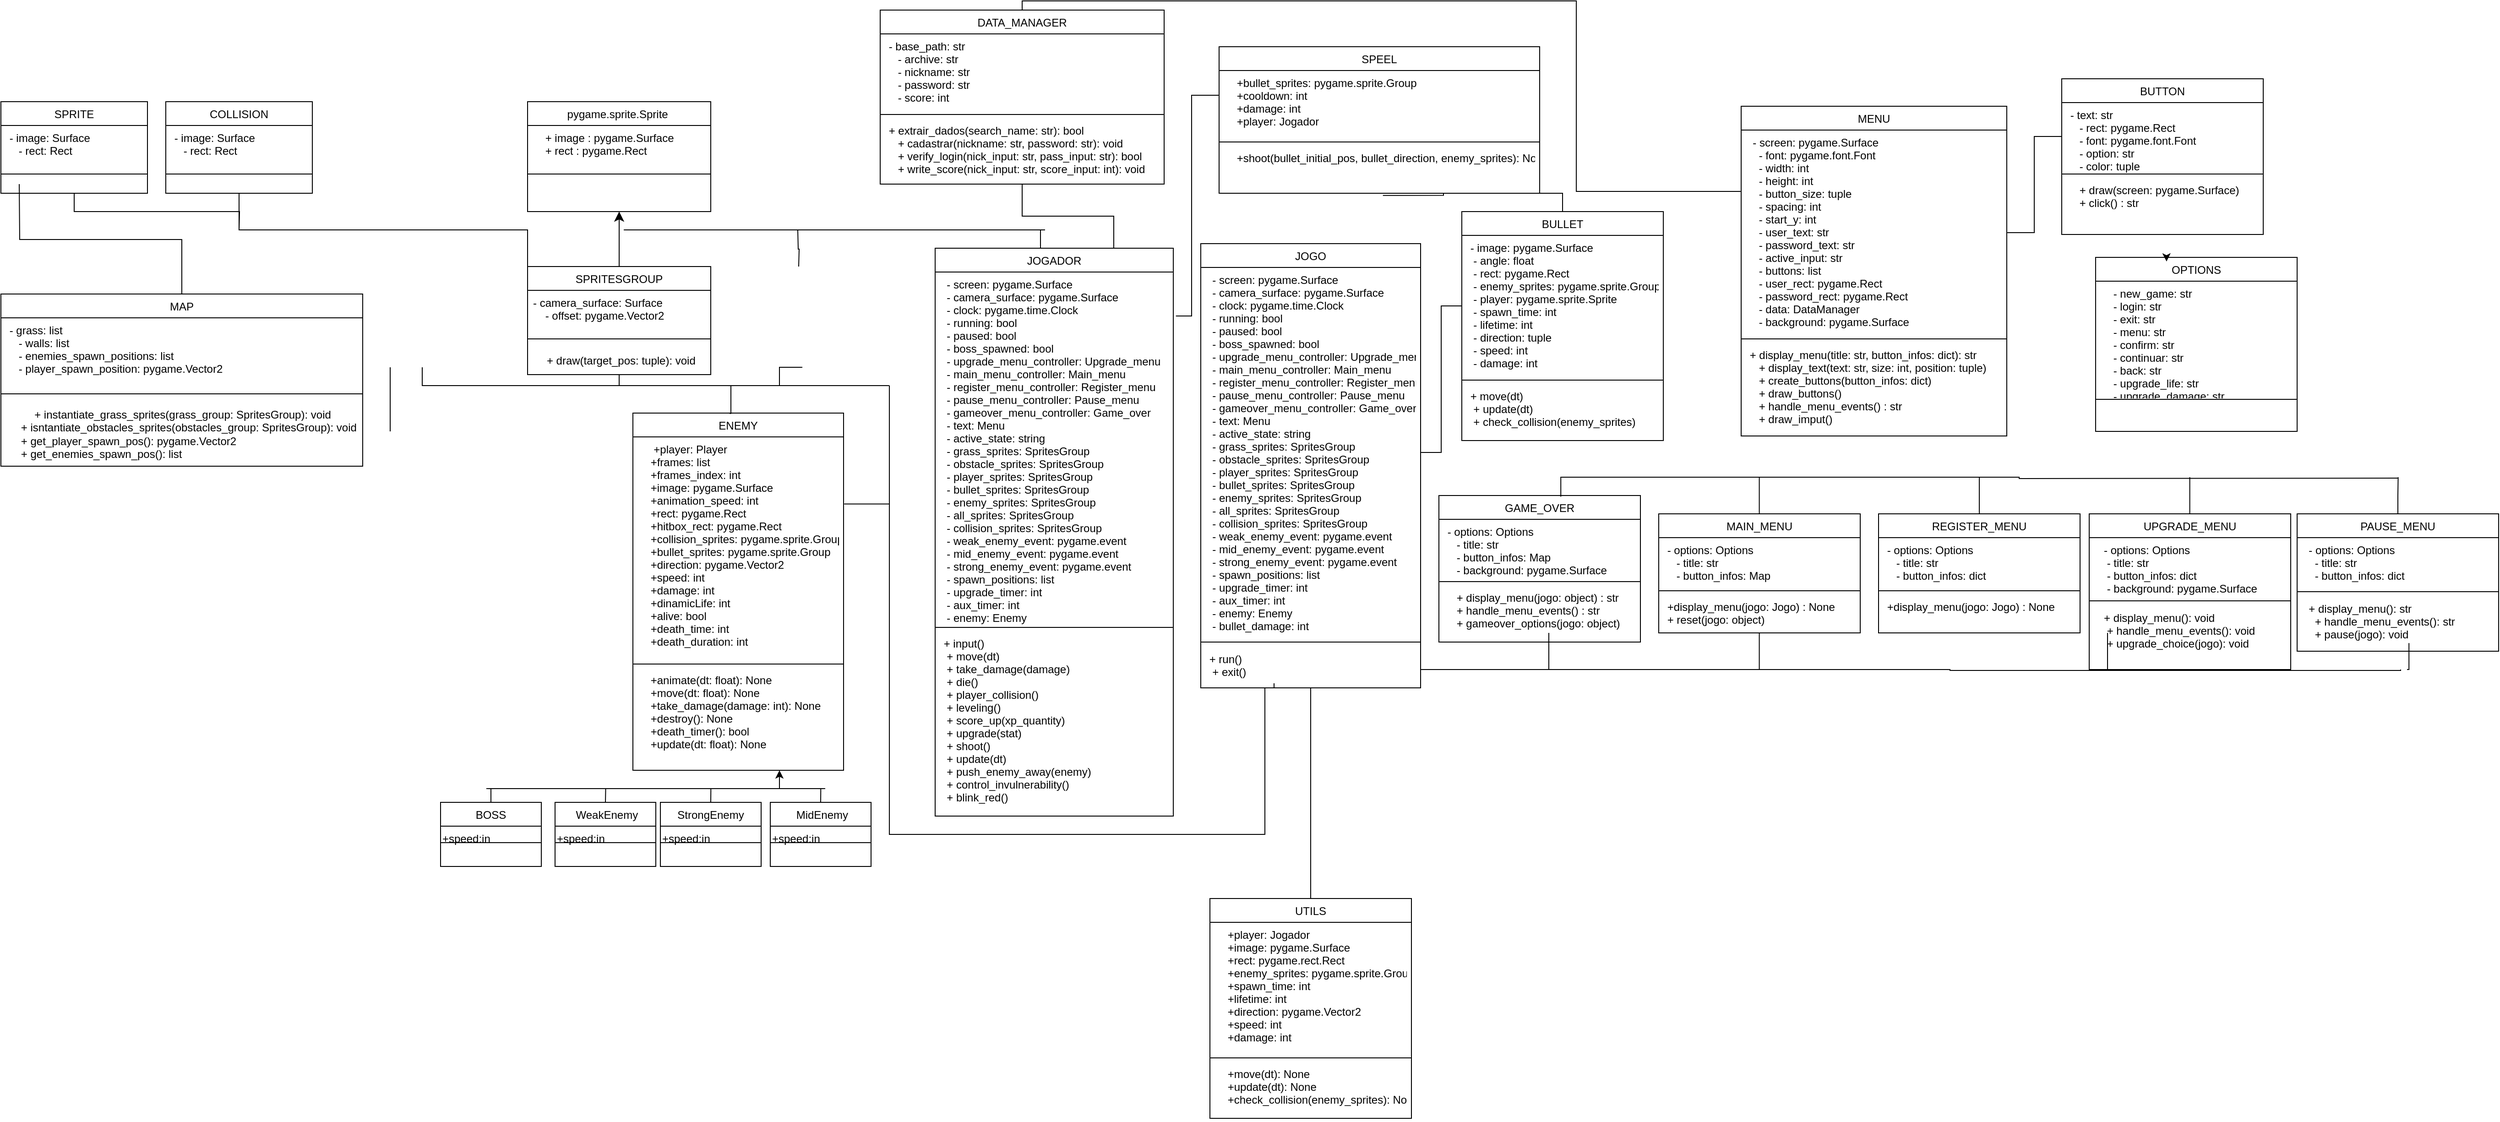 <mxfile version="24.8.8">
  <diagram id="C5RBs43oDa-KdzZeNtuy" name="Page-1">
    <mxGraphModel dx="2737" dy="2791" grid="1" gridSize="10" guides="1" tooltips="1" connect="1" arrows="1" fold="1" page="1" pageScale="1" pageWidth="827" pageHeight="1169" math="0" shadow="0">
      <root>
        <mxCell id="WIyWlLk6GJQsqaUBKTNV-0" />
        <mxCell id="WIyWlLk6GJQsqaUBKTNV-1" parent="WIyWlLk6GJQsqaUBKTNV-0" />
        <mxCell id="2EsYWq2DzqXfXQ-LN_QN-30" style="edgeStyle=orthogonalEdgeStyle;rounded=0;orthogonalLoop=1;jettySize=auto;html=1;exitX=0.5;exitY=0;exitDx=0;exitDy=0;endArrow=none;endFill=0;" edge="1" parent="WIyWlLk6GJQsqaUBKTNV-1" source="zkfFHV4jXpPFQw0GAbJ--17">
          <mxGeometry relative="1" as="geometry">
            <mxPoint x="-15" y="-990.0" as="targetPoint" />
          </mxGeometry>
        </mxCell>
        <mxCell id="zkfFHV4jXpPFQw0GAbJ--17" value="JOGADOR" style="swimlane;fontStyle=0;align=center;verticalAlign=top;childLayout=stackLayout;horizontal=1;startSize=26;horizontalStack=0;resizeParent=1;resizeLast=0;collapsible=1;marginBottom=0;rounded=0;shadow=0;strokeWidth=1;" parent="WIyWlLk6GJQsqaUBKTNV-1" vertex="1">
          <mxGeometry x="-130" y="-970" width="260" height="620" as="geometry">
            <mxRectangle x="550" y="140" width="160" height="26" as="alternateBounds" />
          </mxGeometry>
        </mxCell>
        <mxCell id="zkfFHV4jXpPFQw0GAbJ--18" value="  - screen: pygame.Surface&#xa;  - camera_surface: pygame.Surface&#xa;  - clock: pygame.time.Clock&#xa;  - running: bool&#xa;  - paused: bool&#xa;  - boss_spawned: bool&#xa;  - upgrade_menu_controller: Upgrade_menu&#xa;  - main_menu_controller: Main_menu&#xa;  - register_menu_controller: Register_menu&#xa;  - pause_menu_controller: Pause_menu&#xa;  - gameover_menu_controller: Game_over&#xa;  - text: Menu&#xa;  - active_state: string&#xa;  - grass_sprites: SpritesGroup&#xa;  - obstacle_sprites: SpritesGroup&#xa;  - player_sprites: SpritesGroup&#xa;  - bullet_sprites: SpritesGroup&#xa;  - enemy_sprites: SpritesGroup&#xa;  - all_sprites: SpritesGroup&#xa;  - collision_sprites: SpritesGroup&#xa;  - weak_enemy_event: pygame.event&#xa;  - mid_enemy_event: pygame.event&#xa;  - strong_enemy_event: pygame.event&#xa;  - spawn_positions: list&#xa;  - upgrade_timer: int&#xa;  - aux_timer: int&#xa;  - enemy: Enemy&#xa;  - bullet_damage: int" style="text;align=left;verticalAlign=top;spacingLeft=4;spacingRight=4;overflow=hidden;rotatable=0;points=[[0,0.5],[1,0.5]];portConstraint=eastwest;" parent="zkfFHV4jXpPFQw0GAbJ--17" vertex="1">
          <mxGeometry y="26" width="260" height="384" as="geometry" />
        </mxCell>
        <mxCell id="zkfFHV4jXpPFQw0GAbJ--23" value="" style="line;html=1;strokeWidth=1;align=left;verticalAlign=middle;spacingTop=-1;spacingLeft=3;spacingRight=3;rotatable=0;labelPosition=right;points=[];portConstraint=eastwest;" parent="zkfFHV4jXpPFQw0GAbJ--17" vertex="1">
          <mxGeometry y="410" width="260" height="8" as="geometry" />
        </mxCell>
        <mxCell id="zkfFHV4jXpPFQw0GAbJ--25" value=" + input()&#xa;  + move(dt)&#xa;  + take_damage(damage)&#xa;  + die()&#xa;  + player_collision()&#xa;  + leveling()&#xa;  + score_up(xp_quantity)&#xa;  + upgrade(stat)&#xa;  + shoot()&#xa;  + update(dt)&#xa;  + push_enemy_away(enemy)&#xa;  + control_invulnerability()&#xa;  + blink_red()" style="text;align=left;verticalAlign=top;spacingLeft=4;spacingRight=4;overflow=hidden;rotatable=0;points=[[0,0.5],[1,0.5]];portConstraint=eastwest;" parent="zkfFHV4jXpPFQw0GAbJ--17" vertex="1">
          <mxGeometry y="418" width="260" height="202" as="geometry" />
        </mxCell>
        <mxCell id="yxBQXZHaBap9HhFSkt2I-0" value="SPEEL" style="swimlane;fontStyle=0;align=center;verticalAlign=top;childLayout=stackLayout;horizontal=1;startSize=26;horizontalStack=0;resizeParent=1;resizeLast=0;collapsible=1;marginBottom=0;rounded=0;shadow=0;strokeWidth=1;" parent="WIyWlLk6GJQsqaUBKTNV-1" vertex="1">
          <mxGeometry x="180" y="-1190" width="350" height="160" as="geometry">
            <mxRectangle x="550" y="140" width="160" height="26" as="alternateBounds" />
          </mxGeometry>
        </mxCell>
        <mxCell id="yxBQXZHaBap9HhFSkt2I-1" value="    +bullet_sprites: pygame.sprite.Group&#xa;    +cooldown: int&#xa;    +damage: int&#xa;    +player: Jogador" style="text;align=left;verticalAlign=top;spacingLeft=4;spacingRight=4;overflow=hidden;rotatable=0;points=[[0,0.5],[1,0.5]];portConstraint=eastwest;" parent="yxBQXZHaBap9HhFSkt2I-0" vertex="1">
          <mxGeometry y="26" width="350" height="74" as="geometry" />
        </mxCell>
        <mxCell id="yxBQXZHaBap9HhFSkt2I-2" value="" style="line;html=1;strokeWidth=1;align=left;verticalAlign=middle;spacingTop=-1;spacingLeft=3;spacingRight=3;rotatable=0;labelPosition=right;points=[];portConstraint=eastwest;" parent="yxBQXZHaBap9HhFSkt2I-0" vertex="1">
          <mxGeometry y="100" width="350" height="8" as="geometry" />
        </mxCell>
        <mxCell id="yxBQXZHaBap9HhFSkt2I-3" value="    +shoot(bullet_initial_pos, bullet_direction, enemy_sprites): None" style="text;align=left;verticalAlign=top;spacingLeft=4;spacingRight=4;overflow=hidden;rotatable=0;points=[[0,0.5],[1,0.5]];portConstraint=eastwest;" parent="yxBQXZHaBap9HhFSkt2I-0" vertex="1">
          <mxGeometry y="108" width="350" height="52" as="geometry" />
        </mxCell>
        <mxCell id="yxBQXZHaBap9HhFSkt2I-11" value="BULLET" style="swimlane;fontStyle=0;align=center;verticalAlign=top;childLayout=stackLayout;horizontal=1;startSize=26;horizontalStack=0;resizeParent=1;resizeLast=0;collapsible=1;marginBottom=0;rounded=0;shadow=0;strokeWidth=1;" parent="WIyWlLk6GJQsqaUBKTNV-1" vertex="1">
          <mxGeometry x="445" y="-1010" width="220" height="250" as="geometry">
            <mxRectangle x="550" y="140" width="160" height="26" as="alternateBounds" />
          </mxGeometry>
        </mxCell>
        <mxCell id="yxBQXZHaBap9HhFSkt2I-12" value=" - image: pygame.Surface&#xa;  - angle: float&#xa;  - rect: pygame.Rect&#xa;  - enemy_sprites: pygame.sprite.Group&#xa;  - player: pygame.sprite.Sprite&#xa;  - spawn_time: int&#xa;  - lifetime: int&#xa;  - direction: tuple&#xa;  - speed: int&#xa;  - damage: int" style="text;align=left;verticalAlign=top;spacingLeft=4;spacingRight=4;overflow=hidden;rotatable=0;points=[[0,0.5],[1,0.5]];portConstraint=eastwest;" parent="yxBQXZHaBap9HhFSkt2I-11" vertex="1">
          <mxGeometry y="26" width="220" height="154" as="geometry" />
        </mxCell>
        <mxCell id="yxBQXZHaBap9HhFSkt2I-13" value="" style="line;html=1;strokeWidth=1;align=left;verticalAlign=middle;spacingTop=-1;spacingLeft=3;spacingRight=3;rotatable=0;labelPosition=right;points=[];portConstraint=eastwest;" parent="yxBQXZHaBap9HhFSkt2I-11" vertex="1">
          <mxGeometry y="180" width="220" height="8" as="geometry" />
        </mxCell>
        <mxCell id="yxBQXZHaBap9HhFSkt2I-14" value=" + move(dt)&#xa;  + update(dt)&#xa;  + check_collision(enemy_sprites)" style="text;align=left;verticalAlign=top;spacingLeft=4;spacingRight=4;overflow=hidden;rotatable=0;points=[[0,0.5],[1,0.5]];portConstraint=eastwest;" parent="yxBQXZHaBap9HhFSkt2I-11" vertex="1">
          <mxGeometry y="188" width="220" height="62" as="geometry" />
        </mxCell>
        <mxCell id="2EsYWq2DzqXfXQ-LN_QN-55" style="edgeStyle=orthogonalEdgeStyle;rounded=0;orthogonalLoop=1;jettySize=auto;html=1;exitX=0.5;exitY=1;exitDx=0;exitDy=0;entryX=0.75;entryY=0;entryDx=0;entryDy=0;endArrow=none;endFill=0;" edge="1" parent="WIyWlLk6GJQsqaUBKTNV-1" source="yxBQXZHaBap9HhFSkt2I-17" target="zkfFHV4jXpPFQw0GAbJ--17">
          <mxGeometry relative="1" as="geometry" />
        </mxCell>
        <mxCell id="yxBQXZHaBap9HhFSkt2I-17" value="DATA_MANAGER" style="swimlane;fontStyle=0;align=center;verticalAlign=top;childLayout=stackLayout;horizontal=1;startSize=26;horizontalStack=0;resizeParent=1;resizeLast=0;collapsible=1;marginBottom=0;rounded=0;shadow=0;strokeWidth=1;" parent="WIyWlLk6GJQsqaUBKTNV-1" vertex="1">
          <mxGeometry x="-190" y="-1230" width="310" height="190" as="geometry">
            <mxRectangle x="550" y="140" width="160" height="26" as="alternateBounds" />
          </mxGeometry>
        </mxCell>
        <mxCell id="yxBQXZHaBap9HhFSkt2I-18" value=" - base_path: str&#xa;    - archive: str&#xa;    - nickname: str&#xa;    - password: str&#xa;    - score: int" style="text;align=left;verticalAlign=top;spacingLeft=4;spacingRight=4;overflow=hidden;rotatable=0;points=[[0,0.5],[1,0.5]];portConstraint=eastwest;" parent="yxBQXZHaBap9HhFSkt2I-17" vertex="1">
          <mxGeometry y="26" width="310" height="84" as="geometry" />
        </mxCell>
        <mxCell id="yxBQXZHaBap9HhFSkt2I-19" value="" style="line;html=1;strokeWidth=1;align=left;verticalAlign=middle;spacingTop=-1;spacingLeft=3;spacingRight=3;rotatable=0;labelPosition=right;points=[];portConstraint=eastwest;" parent="yxBQXZHaBap9HhFSkt2I-17" vertex="1">
          <mxGeometry y="110" width="310" height="8" as="geometry" />
        </mxCell>
        <mxCell id="yxBQXZHaBap9HhFSkt2I-20" value=" + extrair_dados(search_name: str): bool&#xa;    + cadastrar(nickname: str, password: str): void&#xa;    + verify_login(nick_input: str, pass_input: str): bool&#xa;    + write_score(nick_input: str, score_input: int): void" style="text;align=left;verticalAlign=top;spacingLeft=4;spacingRight=4;overflow=hidden;rotatable=0;points=[[0,0.5],[1,0.5]];portConstraint=eastwest;" parent="yxBQXZHaBap9HhFSkt2I-17" vertex="1">
          <mxGeometry y="118" width="310" height="72" as="geometry" />
        </mxCell>
        <mxCell id="yxBQXZHaBap9HhFSkt2I-159" style="edgeStyle=none;curved=1;rounded=0;orthogonalLoop=1;jettySize=auto;html=1;fontSize=12;startSize=8;endSize=8;endArrow=none;endFill=0;" parent="WIyWlLk6GJQsqaUBKTNV-1" edge="1">
          <mxGeometry relative="1" as="geometry">
            <mxPoint x="-725" y="-840" as="targetPoint" />
            <mxPoint x="-725" y="-770" as="sourcePoint" />
          </mxGeometry>
        </mxCell>
        <mxCell id="yxBQXZHaBap9HhFSkt2I-38" value="ENEMY" style="swimlane;fontStyle=0;align=center;verticalAlign=top;childLayout=stackLayout;horizontal=1;startSize=26;horizontalStack=0;resizeParent=1;resizeLast=0;collapsible=1;marginBottom=0;rounded=0;shadow=0;strokeWidth=1;" parent="WIyWlLk6GJQsqaUBKTNV-1" vertex="1">
          <mxGeometry x="-460" y="-790" width="230" height="390" as="geometry">
            <mxRectangle x="550" y="140" width="160" height="26" as="alternateBounds" />
          </mxGeometry>
        </mxCell>
        <mxCell id="yxBQXZHaBap9HhFSkt2I-39" value="     +player: Player&#xa;    +frames: list&#xa;    +frames_index: int&#xa;    +image: pygame.Surface&#xa;    +animation_speed: int&#xa;    +rect: pygame.Rect&#xa;    +hitbox_rect: pygame.Rect&#xa;    +collision_sprites: pygame.sprite.Group&#xa;    +bullet_sprites: pygame.sprite.Group&#xa;    +direction: pygame.Vector2&#xa;    +speed: int&#xa;    +damage: int&#xa;    +dinamicLife: int&#xa;    +alive: bool&#xa;    +death_time: int&#xa;    +death_duration: int" style="text;align=left;verticalAlign=top;spacingLeft=4;spacingRight=4;overflow=hidden;rotatable=0;points=[[0,0.5],[1,0.5]];portConstraint=eastwest;" parent="yxBQXZHaBap9HhFSkt2I-38" vertex="1">
          <mxGeometry y="26" width="230" height="244" as="geometry" />
        </mxCell>
        <mxCell id="yxBQXZHaBap9HhFSkt2I-40" value="" style="line;html=1;strokeWidth=1;align=left;verticalAlign=middle;spacingTop=-1;spacingLeft=3;spacingRight=3;rotatable=0;labelPosition=right;points=[];portConstraint=eastwest;" parent="yxBQXZHaBap9HhFSkt2I-38" vertex="1">
          <mxGeometry y="270" width="230" height="8" as="geometry" />
        </mxCell>
        <mxCell id="yxBQXZHaBap9HhFSkt2I-41" value="    +animate(dt: float): None&#xa;    +move(dt: float): None&#xa;    +take_damage(damage: int): None&#xa;    +destroy(): None&#xa;    +death_timer(): bool&#xa;    +update(dt: float): None" style="text;align=left;verticalAlign=top;spacingLeft=4;spacingRight=4;overflow=hidden;rotatable=0;points=[[0,0.5],[1,0.5]];portConstraint=eastwest;" parent="yxBQXZHaBap9HhFSkt2I-38" vertex="1">
          <mxGeometry y="278" width="230" height="112" as="geometry" />
        </mxCell>
        <mxCell id="yxBQXZHaBap9HhFSkt2I-42" value="JOGO" style="swimlane;fontStyle=0;align=center;verticalAlign=top;childLayout=stackLayout;horizontal=1;startSize=26;horizontalStack=0;resizeParent=1;resizeLast=0;collapsible=1;marginBottom=0;rounded=0;shadow=0;strokeWidth=1;" parent="WIyWlLk6GJQsqaUBKTNV-1" vertex="1">
          <mxGeometry x="160" y="-975" width="240" height="485" as="geometry">
            <mxRectangle x="550" y="140" width="160" height="26" as="alternateBounds" />
          </mxGeometry>
        </mxCell>
        <mxCell id="yxBQXZHaBap9HhFSkt2I-43" value="  - screen: pygame.Surface&#xa;  - camera_surface: pygame.Surface&#xa;  - clock: pygame.time.Clock&#xa;  - running: bool&#xa;  - paused: bool&#xa;  - boss_spawned: bool&#xa;  - upgrade_menu_controller: Upgrade_menu&#xa;  - main_menu_controller: Main_menu&#xa;  - register_menu_controller: Register_menu&#xa;  - pause_menu_controller: Pause_menu&#xa;  - gameover_menu_controller: Game_over&#xa;  - text: Menu&#xa;  - active_state: string&#xa;  - grass_sprites: SpritesGroup&#xa;  - obstacle_sprites: SpritesGroup&#xa;  - player_sprites: SpritesGroup&#xa;  - bullet_sprites: SpritesGroup&#xa;  - enemy_sprites: SpritesGroup&#xa;  - all_sprites: SpritesGroup&#xa;  - collision_sprites: SpritesGroup&#xa;  - weak_enemy_event: pygame.event&#xa;  - mid_enemy_event: pygame.event&#xa;  - strong_enemy_event: pygame.event&#xa;  - spawn_positions: list&#xa;  - upgrade_timer: int&#xa;  - aux_timer: int&#xa;  - enemy: Enemy&#xa;  - bullet_damage: int" style="text;align=left;verticalAlign=top;spacingLeft=4;spacingRight=4;overflow=hidden;rotatable=0;points=[[0,0.5],[1,0.5]];portConstraint=eastwest;" parent="yxBQXZHaBap9HhFSkt2I-42" vertex="1">
          <mxGeometry y="26" width="240" height="404" as="geometry" />
        </mxCell>
        <mxCell id="yxBQXZHaBap9HhFSkt2I-44" value="" style="line;html=1;strokeWidth=1;align=left;verticalAlign=middle;spacingTop=-1;spacingLeft=3;spacingRight=3;rotatable=0;labelPosition=right;points=[];portConstraint=eastwest;" parent="yxBQXZHaBap9HhFSkt2I-42" vertex="1">
          <mxGeometry y="430" width="240" height="10" as="geometry" />
        </mxCell>
        <mxCell id="yxBQXZHaBap9HhFSkt2I-46" style="edgeStyle=none;curved=1;rounded=0;orthogonalLoop=1;jettySize=auto;html=1;entryX=1;entryY=0.5;entryDx=0;entryDy=0;fontSize=12;startSize=8;endSize=8;" parent="yxBQXZHaBap9HhFSkt2I-42" source="yxBQXZHaBap9HhFSkt2I-43" target="yxBQXZHaBap9HhFSkt2I-43" edge="1">
          <mxGeometry relative="1" as="geometry" />
        </mxCell>
        <mxCell id="yxBQXZHaBap9HhFSkt2I-45" value=" + run()&#xa;  + exit()" style="text;align=left;verticalAlign=top;spacingLeft=4;spacingRight=4;overflow=hidden;rotatable=0;points=[[0,0.5],[1,0.5]];portConstraint=eastwest;" parent="yxBQXZHaBap9HhFSkt2I-42" vertex="1">
          <mxGeometry y="440" width="240" height="40" as="geometry" />
        </mxCell>
        <mxCell id="yxBQXZHaBap9HhFSkt2I-149" style="edgeStyle=none;curved=1;rounded=0;orthogonalLoop=1;jettySize=auto;html=1;entryX=0.5;entryY=1;entryDx=0;entryDy=0;fontSize=12;startSize=8;endSize=8;" parent="WIyWlLk6GJQsqaUBKTNV-1" source="yxBQXZHaBap9HhFSkt2I-47" target="yxBQXZHaBap9HhFSkt2I-62" edge="1">
          <mxGeometry relative="1" as="geometry" />
        </mxCell>
        <mxCell id="yxBQXZHaBap9HhFSkt2I-163" style="edgeStyle=none;curved=1;rounded=0;orthogonalLoop=1;jettySize=auto;html=1;fontSize=12;startSize=8;endSize=8;endArrow=none;endFill=0;" parent="WIyWlLk6GJQsqaUBKTNV-1" source="yxBQXZHaBap9HhFSkt2I-47" edge="1">
          <mxGeometry relative="1" as="geometry">
            <mxPoint x="-475" y="-820.0" as="targetPoint" />
          </mxGeometry>
        </mxCell>
        <mxCell id="yxBQXZHaBap9HhFSkt2I-47" value="SPRITESGROUP" style="swimlane;fontStyle=0;align=center;verticalAlign=top;childLayout=stackLayout;horizontal=1;startSize=26;horizontalStack=0;resizeParent=1;resizeLast=0;collapsible=1;marginBottom=0;rounded=0;shadow=0;strokeWidth=1;" parent="WIyWlLk6GJQsqaUBKTNV-1" vertex="1">
          <mxGeometry x="-575" y="-950" width="200" height="118" as="geometry">
            <mxRectangle x="550" y="140" width="160" height="26" as="alternateBounds" />
          </mxGeometry>
        </mxCell>
        <mxCell id="yxBQXZHaBap9HhFSkt2I-48" value="- camera_surface: Surface&#xa;    - offset: pygame.Vector2" style="text;align=left;verticalAlign=top;spacingLeft=4;spacingRight=4;overflow=hidden;rotatable=0;points=[[0,0.5],[1,0.5]];portConstraint=eastwest;" parent="yxBQXZHaBap9HhFSkt2I-47" vertex="1">
          <mxGeometry y="26" width="200" height="44" as="geometry" />
        </mxCell>
        <mxCell id="yxBQXZHaBap9HhFSkt2I-49" value="" style="line;html=1;strokeWidth=1;align=left;verticalAlign=middle;spacingTop=-1;spacingLeft=3;spacingRight=3;rotatable=0;labelPosition=right;points=[];portConstraint=eastwest;" parent="yxBQXZHaBap9HhFSkt2I-47" vertex="1">
          <mxGeometry y="70" width="200" height="18" as="geometry" />
        </mxCell>
        <mxCell id="2EsYWq2DzqXfXQ-LN_QN-61" value="&amp;nbsp;+ draw(target_pos: tuple): void" style="text;html=1;align=center;verticalAlign=middle;resizable=0;points=[];autosize=1;strokeColor=none;fillColor=none;" vertex="1" parent="yxBQXZHaBap9HhFSkt2I-47">
          <mxGeometry y="88" width="200" height="30" as="geometry" />
        </mxCell>
        <mxCell id="yxBQXZHaBap9HhFSkt2I-164" style="edgeStyle=orthogonalEdgeStyle;rounded=0;orthogonalLoop=1;jettySize=auto;html=1;exitX=0.5;exitY=1;exitDx=0;exitDy=0;fontSize=12;startSize=8;endSize=8;endArrow=none;endFill=0;" parent="WIyWlLk6GJQsqaUBKTNV-1" edge="1">
          <mxGeometry relative="1" as="geometry">
            <mxPoint x="-300" y="-820" as="targetPoint" />
            <mxPoint x="-275" y="-840" as="sourcePoint" />
          </mxGeometry>
        </mxCell>
        <mxCell id="yxBQXZHaBap9HhFSkt2I-62" value="pygame.sprite.Sprite " style="swimlane;fontStyle=0;align=center;verticalAlign=top;childLayout=stackLayout;horizontal=1;startSize=26;horizontalStack=0;resizeParent=1;resizeLast=0;collapsible=1;marginBottom=0;rounded=0;shadow=0;strokeWidth=1;" parent="WIyWlLk6GJQsqaUBKTNV-1" vertex="1">
          <mxGeometry x="-575" y="-1130" width="200" height="120" as="geometry">
            <mxRectangle x="550" y="140" width="160" height="26" as="alternateBounds" />
          </mxGeometry>
        </mxCell>
        <mxCell id="yxBQXZHaBap9HhFSkt2I-63" value="    + image : pygame.Surface&#xa;    + rect : pygame.Rect" style="text;align=left;verticalAlign=top;spacingLeft=4;spacingRight=4;overflow=hidden;rotatable=0;points=[[0,0.5],[1,0.5]];portConstraint=eastwest;" parent="yxBQXZHaBap9HhFSkt2I-62" vertex="1">
          <mxGeometry y="26" width="200" height="44" as="geometry" />
        </mxCell>
        <mxCell id="yxBQXZHaBap9HhFSkt2I-64" value="" style="line;html=1;strokeWidth=1;align=left;verticalAlign=middle;spacingTop=-1;spacingLeft=3;spacingRight=3;rotatable=0;labelPosition=right;points=[];portConstraint=eastwest;" parent="yxBQXZHaBap9HhFSkt2I-62" vertex="1">
          <mxGeometry y="70" width="200" height="18" as="geometry" />
        </mxCell>
        <mxCell id="yxBQXZHaBap9HhFSkt2I-68" value="BUTTON" style="swimlane;fontStyle=0;align=center;verticalAlign=top;childLayout=stackLayout;horizontal=1;startSize=26;horizontalStack=0;resizeParent=1;resizeLast=0;collapsible=1;marginBottom=0;rounded=0;shadow=0;strokeWidth=1;" parent="WIyWlLk6GJQsqaUBKTNV-1" vertex="1">
          <mxGeometry x="1100" y="-1155" width="220" height="170" as="geometry">
            <mxRectangle x="550" y="140" width="160" height="26" as="alternateBounds" />
          </mxGeometry>
        </mxCell>
        <mxCell id="yxBQXZHaBap9HhFSkt2I-69" value=" - text: str&#xa;    - rect: pygame.Rect&#xa;    - font: pygame.font.Font&#xa;    - option: str&#xa;    - color: tuple" style="text;align=left;verticalAlign=top;spacingLeft=4;spacingRight=4;overflow=hidden;rotatable=0;points=[[0,0.5],[1,0.5]];portConstraint=eastwest;" parent="yxBQXZHaBap9HhFSkt2I-68" vertex="1">
          <mxGeometry y="26" width="220" height="74" as="geometry" />
        </mxCell>
        <mxCell id="yxBQXZHaBap9HhFSkt2I-70" value="" style="line;html=1;strokeWidth=1;align=left;verticalAlign=middle;spacingTop=-1;spacingLeft=3;spacingRight=3;rotatable=0;labelPosition=right;points=[];portConstraint=eastwest;" parent="yxBQXZHaBap9HhFSkt2I-68" vertex="1">
          <mxGeometry y="100" width="220" height="8" as="geometry" />
        </mxCell>
        <mxCell id="yxBQXZHaBap9HhFSkt2I-71" value="    + draw(screen: pygame.Surface)&#xa;    + click() : str" style="text;align=left;verticalAlign=top;spacingLeft=4;spacingRight=4;overflow=hidden;rotatable=0;points=[[0,0.5],[1,0.5]];portConstraint=eastwest;" parent="yxBQXZHaBap9HhFSkt2I-68" vertex="1">
          <mxGeometry y="108" width="220" height="42" as="geometry" />
        </mxCell>
        <mxCell id="yxBQXZHaBap9HhFSkt2I-72" value="GAME_OVER" style="swimlane;fontStyle=0;align=center;verticalAlign=top;childLayout=stackLayout;horizontal=1;startSize=26;horizontalStack=0;resizeParent=1;resizeLast=0;collapsible=1;marginBottom=0;rounded=0;shadow=0;strokeWidth=1;" parent="WIyWlLk6GJQsqaUBKTNV-1" vertex="1">
          <mxGeometry x="420" y="-700" width="220" height="160" as="geometry">
            <mxRectangle x="550" y="140" width="160" height="26" as="alternateBounds" />
          </mxGeometry>
        </mxCell>
        <mxCell id="yxBQXZHaBap9HhFSkt2I-73" value=" - options: Options&#xa;    - title: str&#xa;    - button_infos: Map&#xa;    - background: pygame.Surface" style="text;align=left;verticalAlign=top;spacingLeft=4;spacingRight=4;overflow=hidden;rotatable=0;points=[[0,0.5],[1,0.5]];portConstraint=eastwest;" parent="yxBQXZHaBap9HhFSkt2I-72" vertex="1">
          <mxGeometry y="26" width="220" height="64" as="geometry" />
        </mxCell>
        <mxCell id="yxBQXZHaBap9HhFSkt2I-74" value="" style="line;html=1;strokeWidth=1;align=left;verticalAlign=middle;spacingTop=-1;spacingLeft=3;spacingRight=3;rotatable=0;labelPosition=right;points=[];portConstraint=eastwest;" parent="yxBQXZHaBap9HhFSkt2I-72" vertex="1">
          <mxGeometry y="90" width="220" height="8" as="geometry" />
        </mxCell>
        <mxCell id="yxBQXZHaBap9HhFSkt2I-75" value="    + display_menu(jogo: object) : str&#xa;    + handle_menu_events() : str&#xa;    + gameover_options(jogo: object)" style="text;align=left;verticalAlign=top;spacingLeft=4;spacingRight=4;overflow=hidden;rotatable=0;points=[[0,0.5],[1,0.5]];portConstraint=eastwest;" parent="yxBQXZHaBap9HhFSkt2I-72" vertex="1">
          <mxGeometry y="98" width="220" height="62" as="geometry" />
        </mxCell>
        <mxCell id="yxBQXZHaBap9HhFSkt2I-76" value="MENU" style="swimlane;fontStyle=0;align=center;verticalAlign=top;childLayout=stackLayout;horizontal=1;startSize=26;horizontalStack=0;resizeParent=1;resizeLast=0;collapsible=1;marginBottom=0;rounded=0;shadow=0;strokeWidth=1;" parent="WIyWlLk6GJQsqaUBKTNV-1" vertex="1">
          <mxGeometry x="750" y="-1125" width="290" height="360" as="geometry">
            <mxRectangle x="550" y="140" width="160" height="26" as="alternateBounds" />
          </mxGeometry>
        </mxCell>
        <mxCell id="yxBQXZHaBap9HhFSkt2I-77" value="  - screen: pygame.Surface&#xa;    - font: pygame.font.Font&#xa;    - width: int&#xa;    - height: int&#xa;    - button_size: tuple&#xa;    - spacing: int&#xa;    - start_y: int&#xa;    - user_text: str&#xa;    - password_text: str&#xa;    - active_input: str&#xa;    - buttons: list&#xa;    - user_rect: pygame.Rect&#xa;    - password_rect: pygame.Rect&#xa;    - data: DataManager&#xa;    - background: pygame.Surface" style="text;align=left;verticalAlign=top;spacingLeft=4;spacingRight=4;overflow=hidden;rotatable=0;points=[[0,0.5],[1,0.5]];portConstraint=eastwest;" parent="yxBQXZHaBap9HhFSkt2I-76" vertex="1">
          <mxGeometry y="26" width="290" height="224" as="geometry" />
        </mxCell>
        <mxCell id="yxBQXZHaBap9HhFSkt2I-78" value="" style="line;html=1;strokeWidth=1;align=left;verticalAlign=middle;spacingTop=-1;spacingLeft=3;spacingRight=3;rotatable=0;labelPosition=right;points=[];portConstraint=eastwest;" parent="yxBQXZHaBap9HhFSkt2I-76" vertex="1">
          <mxGeometry y="250" width="290" height="8" as="geometry" />
        </mxCell>
        <mxCell id="yxBQXZHaBap9HhFSkt2I-79" value=" + display_menu(title: str, button_infos: dict): str&#xa;    + display_text(text: str, size: int, position: tuple)&#xa;    + create_buttons(button_infos: dict)&#xa;    + draw_buttons()&#xa;    + handle_menu_events() : str&#xa;    + draw_imput()" style="text;align=left;verticalAlign=top;spacingLeft=4;spacingRight=4;overflow=hidden;rotatable=0;points=[[0,0.5],[1,0.5]];portConstraint=eastwest;" parent="yxBQXZHaBap9HhFSkt2I-76" vertex="1">
          <mxGeometry y="258" width="290" height="92" as="geometry" />
        </mxCell>
        <mxCell id="yxBQXZHaBap9HhFSkt2I-82" value="OPTIONS" style="swimlane;fontStyle=0;align=center;verticalAlign=top;childLayout=stackLayout;horizontal=1;startSize=26;horizontalStack=0;resizeParent=1;resizeLast=0;collapsible=1;marginBottom=0;rounded=0;shadow=0;strokeWidth=1;" parent="WIyWlLk6GJQsqaUBKTNV-1" vertex="1">
          <mxGeometry x="1137" y="-960" width="220" height="190" as="geometry">
            <mxRectangle x="550" y="140" width="160" height="26" as="alternateBounds" />
          </mxGeometry>
        </mxCell>
        <mxCell id="yxBQXZHaBap9HhFSkt2I-83" value="    - new_game: str&#xa;    - login: str&#xa;    - exit: str&#xa;    - menu: str&#xa;    - confirm: str&#xa;    - continuar: str&#xa;    - back: str&#xa;    - upgrade_life: str&#xa;    - upgrade_damage: str&#xa;    - speed: str" style="text;align=left;verticalAlign=top;spacingLeft=4;spacingRight=4;overflow=hidden;rotatable=0;points=[[0,0.5],[1,0.5]];portConstraint=eastwest;" parent="yxBQXZHaBap9HhFSkt2I-82" vertex="1">
          <mxGeometry y="26" width="220" height="124" as="geometry" />
        </mxCell>
        <mxCell id="yxBQXZHaBap9HhFSkt2I-84" value="" style="line;html=1;strokeWidth=1;align=left;verticalAlign=middle;spacingTop=-1;spacingLeft=3;spacingRight=3;rotatable=0;labelPosition=right;points=[];portConstraint=eastwest;" parent="yxBQXZHaBap9HhFSkt2I-82" vertex="1">
          <mxGeometry y="150" width="220" height="10" as="geometry" />
        </mxCell>
        <mxCell id="yxBQXZHaBap9HhFSkt2I-87" value="MAIN_MENU" style="swimlane;fontStyle=0;align=center;verticalAlign=top;childLayout=stackLayout;horizontal=1;startSize=26;horizontalStack=0;resizeParent=1;resizeLast=0;collapsible=1;marginBottom=0;rounded=0;shadow=0;strokeWidth=1;" parent="WIyWlLk6GJQsqaUBKTNV-1" vertex="1">
          <mxGeometry x="660" y="-680" width="220" height="130" as="geometry">
            <mxRectangle x="550" y="140" width="160" height="26" as="alternateBounds" />
          </mxGeometry>
        </mxCell>
        <mxCell id="yxBQXZHaBap9HhFSkt2I-88" value=" - options: Options&#xa;    - title: str&#xa;    - button_infos: Map" style="text;align=left;verticalAlign=top;spacingLeft=4;spacingRight=4;overflow=hidden;rotatable=0;points=[[0,0.5],[1,0.5]];portConstraint=eastwest;" parent="yxBQXZHaBap9HhFSkt2I-87" vertex="1">
          <mxGeometry y="26" width="220" height="54" as="geometry" />
        </mxCell>
        <mxCell id="yxBQXZHaBap9HhFSkt2I-89" value="" style="line;html=1;strokeWidth=1;align=left;verticalAlign=middle;spacingTop=-1;spacingLeft=3;spacingRight=3;rotatable=0;labelPosition=right;points=[];portConstraint=eastwest;" parent="yxBQXZHaBap9HhFSkt2I-87" vertex="1">
          <mxGeometry y="80" width="220" height="8" as="geometry" />
        </mxCell>
        <mxCell id="yxBQXZHaBap9HhFSkt2I-90" value=" +display_menu(jogo: Jogo) : None&#xa; + reset(jogo: object)" style="text;align=left;verticalAlign=top;spacingLeft=4;spacingRight=4;overflow=hidden;rotatable=0;points=[[0,0.5],[1,0.5]];portConstraint=eastwest;" parent="yxBQXZHaBap9HhFSkt2I-87" vertex="1">
          <mxGeometry y="88" width="220" height="42" as="geometry" />
        </mxCell>
        <mxCell id="yxBQXZHaBap9HhFSkt2I-115" style="edgeStyle=none;curved=1;rounded=0;orthogonalLoop=1;jettySize=auto;html=1;fontSize=12;startSize=8;endSize=8;endArrow=none;endFill=0;" parent="WIyWlLk6GJQsqaUBKTNV-1" source="yxBQXZHaBap9HhFSkt2I-95" edge="1">
          <mxGeometry relative="1" as="geometry">
            <mxPoint x="1010" y="-720" as="targetPoint" />
          </mxGeometry>
        </mxCell>
        <mxCell id="yxBQXZHaBap9HhFSkt2I-95" value="REGISTER_MENU" style="swimlane;fontStyle=0;align=center;verticalAlign=top;childLayout=stackLayout;horizontal=1;startSize=26;horizontalStack=0;resizeParent=1;resizeLast=0;collapsible=1;marginBottom=0;rounded=0;shadow=0;strokeWidth=1;" parent="WIyWlLk6GJQsqaUBKTNV-1" vertex="1">
          <mxGeometry x="900" y="-680" width="220" height="130" as="geometry">
            <mxRectangle x="550" y="140" width="160" height="26" as="alternateBounds" />
          </mxGeometry>
        </mxCell>
        <mxCell id="yxBQXZHaBap9HhFSkt2I-96" value=" - options: Options&#xa;    - title: str&#xa;    - button_infos: dict" style="text;align=left;verticalAlign=top;spacingLeft=4;spacingRight=4;overflow=hidden;rotatable=0;points=[[0,0.5],[1,0.5]];portConstraint=eastwest;" parent="yxBQXZHaBap9HhFSkt2I-95" vertex="1">
          <mxGeometry y="26" width="220" height="54" as="geometry" />
        </mxCell>
        <mxCell id="yxBQXZHaBap9HhFSkt2I-97" value="" style="line;html=1;strokeWidth=1;align=left;verticalAlign=middle;spacingTop=-1;spacingLeft=3;spacingRight=3;rotatable=0;labelPosition=right;points=[];portConstraint=eastwest;" parent="yxBQXZHaBap9HhFSkt2I-95" vertex="1">
          <mxGeometry y="80" width="220" height="8" as="geometry" />
        </mxCell>
        <mxCell id="yxBQXZHaBap9HhFSkt2I-98" value=" +display_menu(jogo: Jogo) : None" style="text;align=left;verticalAlign=top;spacingLeft=4;spacingRight=4;overflow=hidden;rotatable=0;points=[[0,0.5],[1,0.5]];portConstraint=eastwest;" parent="yxBQXZHaBap9HhFSkt2I-95" vertex="1">
          <mxGeometry y="88" width="220" height="42" as="geometry" />
        </mxCell>
        <mxCell id="yxBQXZHaBap9HhFSkt2I-101" value="UPGRADE_MENU" style="swimlane;fontStyle=0;align=center;verticalAlign=top;childLayout=stackLayout;horizontal=1;startSize=26;horizontalStack=0;resizeParent=1;resizeLast=0;collapsible=1;marginBottom=0;rounded=0;shadow=0;strokeWidth=1;" parent="WIyWlLk6GJQsqaUBKTNV-1" vertex="1">
          <mxGeometry x="1130" y="-680" width="220" height="170" as="geometry">
            <mxRectangle x="550" y="140" width="160" height="26" as="alternateBounds" />
          </mxGeometry>
        </mxCell>
        <mxCell id="yxBQXZHaBap9HhFSkt2I-102" value="   - options: Options&#xa;    - title: str&#xa;    - button_infos: dict&#xa;    - background: pygame.Surface" style="text;align=left;verticalAlign=top;spacingLeft=4;spacingRight=4;overflow=hidden;rotatable=0;points=[[0,0.5],[1,0.5]];portConstraint=eastwest;" parent="yxBQXZHaBap9HhFSkt2I-101" vertex="1">
          <mxGeometry y="26" width="220" height="64" as="geometry" />
        </mxCell>
        <mxCell id="yxBQXZHaBap9HhFSkt2I-103" value="" style="line;html=1;strokeWidth=1;align=left;verticalAlign=middle;spacingTop=-1;spacingLeft=3;spacingRight=3;rotatable=0;labelPosition=right;points=[];portConstraint=eastwest;" parent="yxBQXZHaBap9HhFSkt2I-101" vertex="1">
          <mxGeometry y="90" width="220" height="10" as="geometry" />
        </mxCell>
        <mxCell id="yxBQXZHaBap9HhFSkt2I-104" value="   + display_menu(): void&#xa;    + handle_menu_events(): void&#xa;    + upgrade_choice(jogo): void" style="text;align=left;verticalAlign=top;spacingLeft=4;spacingRight=4;overflow=hidden;rotatable=0;points=[[0,0.5],[1,0.5]];portConstraint=eastwest;" parent="yxBQXZHaBap9HhFSkt2I-101" vertex="1">
          <mxGeometry y="100" width="220" height="70" as="geometry" />
        </mxCell>
        <mxCell id="yxBQXZHaBap9HhFSkt2I-119" value="" style="edgeStyle=orthogonalEdgeStyle;orthogonalLoop=1;jettySize=auto;html=1;rounded=0;fontSize=12;startSize=8;endSize=8;endArrow=none;endFill=0;entryX=0.605;entryY=0.008;entryDx=0;entryDy=0;entryPerimeter=0;" parent="WIyWlLk6GJQsqaUBKTNV-1" target="yxBQXZHaBap9HhFSkt2I-72" edge="1">
          <mxGeometry width="120" relative="1" as="geometry">
            <mxPoint x="1467" y="-719" as="sourcePoint" />
            <mxPoint x="550" y="-700" as="targetPoint" />
          </mxGeometry>
        </mxCell>
        <mxCell id="yxBQXZHaBap9HhFSkt2I-126" style="edgeStyle=none;curved=1;rounded=0;orthogonalLoop=1;jettySize=auto;html=1;fontSize=12;startSize=8;endSize=8;endArrow=none;endFill=0;" parent="WIyWlLk6GJQsqaUBKTNV-1" edge="1">
          <mxGeometry relative="1" as="geometry">
            <mxPoint x="769.8" y="-720" as="targetPoint" />
            <mxPoint x="769.8" y="-680" as="sourcePoint" />
          </mxGeometry>
        </mxCell>
        <mxCell id="yxBQXZHaBap9HhFSkt2I-127" style="edgeStyle=none;curved=1;rounded=0;orthogonalLoop=1;jettySize=auto;html=1;fontSize=12;startSize=8;endSize=8;endArrow=none;endFill=0;" parent="WIyWlLk6GJQsqaUBKTNV-1" edge="1">
          <mxGeometry relative="1" as="geometry">
            <mxPoint x="1239.8" y="-720" as="targetPoint" />
            <mxPoint x="1239.8" y="-680" as="sourcePoint" />
          </mxGeometry>
        </mxCell>
        <mxCell id="yxBQXZHaBap9HhFSkt2I-130" style="edgeStyle=none;curved=1;rounded=0;orthogonalLoop=1;jettySize=auto;html=1;fontSize=12;startSize=8;endSize=8;endArrow=none;endFill=0;" parent="WIyWlLk6GJQsqaUBKTNV-1" edge="1">
          <mxGeometry relative="1" as="geometry">
            <mxPoint x="769.8" y="-550" as="targetPoint" />
            <mxPoint x="769.8" y="-510" as="sourcePoint" />
          </mxGeometry>
        </mxCell>
        <mxCell id="yxBQXZHaBap9HhFSkt2I-132" style="edgeStyle=none;curved=1;rounded=0;orthogonalLoop=1;jettySize=auto;html=1;fontSize=12;startSize=8;endSize=8;endArrow=none;endFill=0;" parent="WIyWlLk6GJQsqaUBKTNV-1" edge="1">
          <mxGeometry relative="1" as="geometry">
            <mxPoint x="1150" y="-550" as="targetPoint" />
            <mxPoint x="1150" y="-510" as="sourcePoint" />
          </mxGeometry>
        </mxCell>
        <mxCell id="yxBQXZHaBap9HhFSkt2I-133" style="edgeStyle=none;curved=1;rounded=0;orthogonalLoop=1;jettySize=auto;html=1;fontSize=12;startSize=8;endSize=8;endArrow=none;endFill=0;" parent="WIyWlLk6GJQsqaUBKTNV-1" edge="1">
          <mxGeometry relative="1" as="geometry">
            <mxPoint x="540" y="-550" as="targetPoint" />
            <mxPoint x="540" y="-510" as="sourcePoint" />
          </mxGeometry>
        </mxCell>
        <mxCell id="yxBQXZHaBap9HhFSkt2I-145" value="" style="edgeStyle=orthogonalEdgeStyle;orthogonalLoop=1;jettySize=auto;html=1;rounded=0;fontSize=12;startSize=8;endSize=8;endArrow=none;endFill=0;" parent="WIyWlLk6GJQsqaUBKTNV-1" edge="1">
          <mxGeometry width="120" relative="1" as="geometry">
            <mxPoint x="-280" y="-990" as="sourcePoint" />
            <mxPoint x="-279" y="-950" as="targetPoint" />
          </mxGeometry>
        </mxCell>
        <mxCell id="yxBQXZHaBap9HhFSkt2I-150" style="edgeStyle=none;curved=1;rounded=0;orthogonalLoop=1;jettySize=auto;html=1;exitX=0.5;exitY=0;exitDx=0;exitDy=0;fontSize=12;startSize=8;endSize=8;" parent="WIyWlLk6GJQsqaUBKTNV-1" source="yxBQXZHaBap9HhFSkt2I-38" target="yxBQXZHaBap9HhFSkt2I-38" edge="1">
          <mxGeometry relative="1" as="geometry" />
        </mxCell>
        <mxCell id="yxBQXZHaBap9HhFSkt2I-161" value="" style="edgeStyle=orthogonalEdgeStyle;orthogonalLoop=1;jettySize=auto;html=1;rounded=0;fontSize=12;startSize=8;endSize=8;endArrow=none;endFill=0;exitX=0.5;exitY=1;exitDx=0;exitDy=0;entryX=0.459;entryY=0.001;entryDx=0;entryDy=0;entryPerimeter=0;" parent="WIyWlLk6GJQsqaUBKTNV-1" target="yxBQXZHaBap9HhFSkt2I-38" edge="1">
          <mxGeometry width="120" relative="1" as="geometry">
            <mxPoint x="-690" y="-840" as="sourcePoint" />
            <mxPoint x="-290" y="-810" as="targetPoint" />
            <Array as="points">
              <mxPoint x="-690" y="-820" />
              <mxPoint x="-353" y="-820" />
              <mxPoint x="-353" y="-790" />
            </Array>
          </mxGeometry>
        </mxCell>
        <mxCell id="2EsYWq2DzqXfXQ-LN_QN-36" style="edgeStyle=orthogonalEdgeStyle;rounded=0;orthogonalLoop=1;jettySize=auto;html=1;exitX=0.5;exitY=0;exitDx=0;exitDy=0;endArrow=none;endFill=0;" edge="1" parent="WIyWlLk6GJQsqaUBKTNV-1" source="2EsYWq2DzqXfXQ-LN_QN-0">
          <mxGeometry relative="1" as="geometry">
            <mxPoint x="-615" y="-380" as="targetPoint" />
          </mxGeometry>
        </mxCell>
        <mxCell id="2EsYWq2DzqXfXQ-LN_QN-0" value="BOSS" style="swimlane;fontStyle=0;align=center;verticalAlign=top;childLayout=stackLayout;horizontal=1;startSize=26;horizontalStack=0;resizeParent=1;resizeLast=0;collapsible=1;marginBottom=0;rounded=0;shadow=0;strokeWidth=1;" vertex="1" parent="WIyWlLk6GJQsqaUBKTNV-1">
          <mxGeometry x="-670" y="-365" width="110" height="70" as="geometry">
            <mxRectangle x="550" y="140" width="160" height="26" as="alternateBounds" />
          </mxGeometry>
        </mxCell>
        <mxCell id="2EsYWq2DzqXfXQ-LN_QN-2" value="&lt;span style=&quot;text-align: center; text-wrap-mode: nowrap;&quot;&gt;+speed:in&lt;/span&gt;" style="text;whiteSpace=wrap;html=1;" vertex="1" parent="2EsYWq2DzqXfXQ-LN_QN-0">
          <mxGeometry y="26" width="110" height="16" as="geometry" />
        </mxCell>
        <mxCell id="2EsYWq2DzqXfXQ-LN_QN-1" value="" style="line;html=1;strokeWidth=1;align=left;verticalAlign=middle;spacingTop=-1;spacingLeft=3;spacingRight=3;rotatable=0;labelPosition=right;points=[];portConstraint=eastwest;" vertex="1" parent="2EsYWq2DzqXfXQ-LN_QN-0">
          <mxGeometry y="42" width="110" height="4" as="geometry" />
        </mxCell>
        <mxCell id="2EsYWq2DzqXfXQ-LN_QN-23" style="edgeStyle=orthogonalEdgeStyle;rounded=0;orthogonalLoop=1;jettySize=auto;html=1;exitX=0.5;exitY=0;exitDx=0;exitDy=0;endArrow=none;endFill=0;" edge="1" parent="WIyWlLk6GJQsqaUBKTNV-1" source="2EsYWq2DzqXfXQ-LN_QN-4">
          <mxGeometry relative="1" as="geometry">
            <mxPoint x="-254.857" y="-380" as="targetPoint" />
          </mxGeometry>
        </mxCell>
        <mxCell id="2EsYWq2DzqXfXQ-LN_QN-4" value=" MidEnemy" style="swimlane;fontStyle=0;align=center;verticalAlign=top;childLayout=stackLayout;horizontal=1;startSize=26;horizontalStack=0;resizeParent=1;resizeLast=0;collapsible=1;marginBottom=0;rounded=0;shadow=0;strokeWidth=1;" vertex="1" parent="WIyWlLk6GJQsqaUBKTNV-1">
          <mxGeometry x="-310" y="-365" width="110" height="70" as="geometry">
            <mxRectangle x="550" y="140" width="160" height="26" as="alternateBounds" />
          </mxGeometry>
        </mxCell>
        <mxCell id="2EsYWq2DzqXfXQ-LN_QN-5" value="&lt;span style=&quot;text-align: center; text-wrap-mode: nowrap;&quot;&gt;+speed:in&lt;/span&gt;" style="text;whiteSpace=wrap;html=1;" vertex="1" parent="2EsYWq2DzqXfXQ-LN_QN-4">
          <mxGeometry y="26" width="110" height="16" as="geometry" />
        </mxCell>
        <mxCell id="2EsYWq2DzqXfXQ-LN_QN-6" value="" style="line;html=1;strokeWidth=1;align=left;verticalAlign=middle;spacingTop=-1;spacingLeft=3;spacingRight=3;rotatable=0;labelPosition=right;points=[];portConstraint=eastwest;" vertex="1" parent="2EsYWq2DzqXfXQ-LN_QN-4">
          <mxGeometry y="42" width="110" height="4" as="geometry" />
        </mxCell>
        <mxCell id="2EsYWq2DzqXfXQ-LN_QN-22" style="edgeStyle=orthogonalEdgeStyle;rounded=0;orthogonalLoop=1;jettySize=auto;html=1;exitX=0.5;exitY=0;exitDx=0;exitDy=0;endArrow=none;endFill=0;" edge="1" parent="WIyWlLk6GJQsqaUBKTNV-1" source="2EsYWq2DzqXfXQ-LN_QN-7">
          <mxGeometry relative="1" as="geometry">
            <mxPoint x="-374.857" y="-380" as="targetPoint" />
          </mxGeometry>
        </mxCell>
        <mxCell id="2EsYWq2DzqXfXQ-LN_QN-7" value="StrongEnemy" style="swimlane;fontStyle=0;align=center;verticalAlign=top;childLayout=stackLayout;horizontal=1;startSize=26;horizontalStack=0;resizeParent=1;resizeLast=0;collapsible=1;marginBottom=0;rounded=0;shadow=0;strokeWidth=1;" vertex="1" parent="WIyWlLk6GJQsqaUBKTNV-1">
          <mxGeometry x="-430" y="-365" width="110" height="70" as="geometry">
            <mxRectangle x="550" y="140" width="160" height="26" as="alternateBounds" />
          </mxGeometry>
        </mxCell>
        <mxCell id="2EsYWq2DzqXfXQ-LN_QN-8" value="&lt;span style=&quot;text-align: center; text-wrap-mode: nowrap;&quot;&gt;+speed:in&lt;/span&gt;" style="text;whiteSpace=wrap;html=1;" vertex="1" parent="2EsYWq2DzqXfXQ-LN_QN-7">
          <mxGeometry y="26" width="110" height="16" as="geometry" />
        </mxCell>
        <mxCell id="2EsYWq2DzqXfXQ-LN_QN-9" value="" style="line;html=1;strokeWidth=1;align=left;verticalAlign=middle;spacingTop=-1;spacingLeft=3;spacingRight=3;rotatable=0;labelPosition=right;points=[];portConstraint=eastwest;" vertex="1" parent="2EsYWq2DzqXfXQ-LN_QN-7">
          <mxGeometry y="42" width="110" height="4" as="geometry" />
        </mxCell>
        <mxCell id="2EsYWq2DzqXfXQ-LN_QN-21" style="edgeStyle=orthogonalEdgeStyle;rounded=0;orthogonalLoop=1;jettySize=auto;html=1;exitX=0.5;exitY=0;exitDx=0;exitDy=0;endArrow=none;endFill=0;" edge="1" parent="WIyWlLk6GJQsqaUBKTNV-1" source="2EsYWq2DzqXfXQ-LN_QN-10">
          <mxGeometry relative="1" as="geometry">
            <mxPoint x="-489.714" y="-380" as="targetPoint" />
          </mxGeometry>
        </mxCell>
        <mxCell id="2EsYWq2DzqXfXQ-LN_QN-10" value=" WeakEnemy" style="swimlane;fontStyle=0;align=center;verticalAlign=top;childLayout=stackLayout;horizontal=1;startSize=26;horizontalStack=0;resizeParent=1;resizeLast=0;collapsible=1;marginBottom=0;rounded=0;shadow=0;strokeWidth=1;" vertex="1" parent="WIyWlLk6GJQsqaUBKTNV-1">
          <mxGeometry x="-545" y="-365" width="110" height="70" as="geometry">
            <mxRectangle x="550" y="140" width="160" height="26" as="alternateBounds" />
          </mxGeometry>
        </mxCell>
        <mxCell id="2EsYWq2DzqXfXQ-LN_QN-11" value="&lt;span style=&quot;text-align: center; text-wrap-mode: nowrap;&quot;&gt;+speed:in&lt;/span&gt;" style="text;whiteSpace=wrap;html=1;" vertex="1" parent="2EsYWq2DzqXfXQ-LN_QN-10">
          <mxGeometry y="26" width="110" height="16" as="geometry" />
        </mxCell>
        <mxCell id="2EsYWq2DzqXfXQ-LN_QN-12" value="" style="line;html=1;strokeWidth=1;align=left;verticalAlign=middle;spacingTop=-1;spacingLeft=3;spacingRight=3;rotatable=0;labelPosition=right;points=[];portConstraint=eastwest;" vertex="1" parent="2EsYWq2DzqXfXQ-LN_QN-10">
          <mxGeometry y="42" width="110" height="4" as="geometry" />
        </mxCell>
        <mxCell id="2EsYWq2DzqXfXQ-LN_QN-25" value="" style="edgeStyle=none;orthogonalLoop=1;jettySize=auto;html=1;rounded=0;" edge="1" parent="WIyWlLk6GJQsqaUBKTNV-1">
          <mxGeometry width="80" relative="1" as="geometry">
            <mxPoint x="-300" y="-380" as="sourcePoint" />
            <mxPoint x="-300" y="-400" as="targetPoint" />
            <Array as="points" />
          </mxGeometry>
        </mxCell>
        <mxCell id="2EsYWq2DzqXfXQ-LN_QN-29" value="" style="edgeStyle=orthogonalEdgeStyle;orthogonalLoop=1;jettySize=auto;html=1;rounded=0;endArrow=none;endFill=0;" edge="1" parent="WIyWlLk6GJQsqaUBKTNV-1">
          <mxGeometry width="80" relative="1" as="geometry">
            <mxPoint x="-470" y="-990" as="sourcePoint" />
            <mxPoint x="-10" y="-990" as="targetPoint" />
          </mxGeometry>
        </mxCell>
        <mxCell id="2EsYWq2DzqXfXQ-LN_QN-31" style="edgeStyle=orthogonalEdgeStyle;rounded=0;orthogonalLoop=1;jettySize=auto;html=1;entryX=1.003;entryY=0.3;entryDx=0;entryDy=0;entryPerimeter=0;endArrow=none;endFill=0;" edge="1" parent="WIyWlLk6GJQsqaUBKTNV-1" source="yxBQXZHaBap9HhFSkt2I-45" target="yxBQXZHaBap9HhFSkt2I-39">
          <mxGeometry relative="1" as="geometry">
            <Array as="points">
              <mxPoint x="240" y="-490" />
              <mxPoint x="230" y="-490" />
              <mxPoint x="230" y="-330" />
              <mxPoint x="-180" y="-330" />
              <mxPoint x="-180" y="-691" />
            </Array>
          </mxGeometry>
        </mxCell>
        <mxCell id="2EsYWq2DzqXfXQ-LN_QN-34" value="" style="edgeStyle=none;orthogonalLoop=1;jettySize=auto;html=1;rounded=0;endArrow=none;endFill=0;" edge="1" parent="WIyWlLk6GJQsqaUBKTNV-1">
          <mxGeometry width="80" relative="1" as="geometry">
            <mxPoint x="-360" y="-820" as="sourcePoint" />
            <mxPoint x="-180" y="-820" as="targetPoint" />
            <Array as="points" />
          </mxGeometry>
        </mxCell>
        <mxCell id="2EsYWq2DzqXfXQ-LN_QN-35" value="" style="edgeStyle=none;orthogonalLoop=1;jettySize=auto;html=1;rounded=0;endArrow=none;endFill=0;" edge="1" parent="WIyWlLk6GJQsqaUBKTNV-1">
          <mxGeometry width="80" relative="1" as="geometry">
            <mxPoint x="-250" y="-380" as="sourcePoint" />
            <mxPoint x="-620" y="-380" as="targetPoint" />
            <Array as="points" />
          </mxGeometry>
        </mxCell>
        <mxCell id="2EsYWq2DzqXfXQ-LN_QN-43" style="edgeStyle=orthogonalEdgeStyle;rounded=0;orthogonalLoop=1;jettySize=auto;html=1;exitX=0.5;exitY=0;exitDx=0;exitDy=0;entryX=0.5;entryY=1;entryDx=0;entryDy=0;endArrow=none;endFill=0;" edge="1" parent="WIyWlLk6GJQsqaUBKTNV-1" source="2EsYWq2DzqXfXQ-LN_QN-39" target="yxBQXZHaBap9HhFSkt2I-42">
          <mxGeometry relative="1" as="geometry" />
        </mxCell>
        <mxCell id="2EsYWq2DzqXfXQ-LN_QN-39" value="UTILS" style="swimlane;fontStyle=0;align=center;verticalAlign=top;childLayout=stackLayout;horizontal=1;startSize=26;horizontalStack=0;resizeParent=1;resizeLast=0;collapsible=1;marginBottom=0;rounded=0;shadow=0;strokeWidth=1;" vertex="1" parent="WIyWlLk6GJQsqaUBKTNV-1">
          <mxGeometry x="170" y="-260" width="220" height="240" as="geometry">
            <mxRectangle x="550" y="140" width="160" height="26" as="alternateBounds" />
          </mxGeometry>
        </mxCell>
        <mxCell id="2EsYWq2DzqXfXQ-LN_QN-40" value="    +player: Jogador&#xa;    +image: pygame.Surface&#xa;    +rect: pygame.rect.Rect&#xa;    +enemy_sprites: pygame.sprite.Group&#xa;    +spawn_time: int&#xa;    +lifetime: int&#xa;    +direction: pygame.Vector2&#xa;    +speed: int&#xa;    +damage: int&#xa;    " style="text;align=left;verticalAlign=top;spacingLeft=4;spacingRight=4;overflow=hidden;rotatable=0;points=[[0,0.5],[1,0.5]];portConstraint=eastwest;" vertex="1" parent="2EsYWq2DzqXfXQ-LN_QN-39">
          <mxGeometry y="26" width="220" height="144" as="geometry" />
        </mxCell>
        <mxCell id="2EsYWq2DzqXfXQ-LN_QN-41" value="" style="line;html=1;strokeWidth=1;align=left;verticalAlign=middle;spacingTop=-1;spacingLeft=3;spacingRight=3;rotatable=0;labelPosition=right;points=[];portConstraint=eastwest;" vertex="1" parent="2EsYWq2DzqXfXQ-LN_QN-39">
          <mxGeometry y="170" width="220" height="8" as="geometry" />
        </mxCell>
        <mxCell id="2EsYWq2DzqXfXQ-LN_QN-42" value="    +move(dt): None&#xa;    +update(dt): None&#xa;    +check_collision(enemy_sprites): None" style="text;align=left;verticalAlign=top;spacingLeft=4;spacingRight=4;overflow=hidden;rotatable=0;points=[[0,0.5],[1,0.5]];portConstraint=eastwest;" vertex="1" parent="2EsYWq2DzqXfXQ-LN_QN-39">
          <mxGeometry y="178" width="220" height="62" as="geometry" />
        </mxCell>
        <mxCell id="2EsYWq2DzqXfXQ-LN_QN-48" style="edgeStyle=orthogonalEdgeStyle;rounded=0;orthogonalLoop=1;jettySize=auto;html=1;exitX=0.5;exitY=0;exitDx=0;exitDy=0;endArrow=none;endFill=0;" edge="1" parent="WIyWlLk6GJQsqaUBKTNV-1" source="2EsYWq2DzqXfXQ-LN_QN-44">
          <mxGeometry relative="1" as="geometry">
            <mxPoint x="1467.294" y="-720" as="targetPoint" />
          </mxGeometry>
        </mxCell>
        <mxCell id="2EsYWq2DzqXfXQ-LN_QN-44" value="PAUSE_MENU" style="swimlane;fontStyle=0;align=center;verticalAlign=top;childLayout=stackLayout;horizontal=1;startSize=26;horizontalStack=0;resizeParent=1;resizeLast=0;collapsible=1;marginBottom=0;rounded=0;shadow=0;strokeWidth=1;" vertex="1" parent="WIyWlLk6GJQsqaUBKTNV-1">
          <mxGeometry x="1357" y="-680" width="220" height="150" as="geometry">
            <mxRectangle x="550" y="140" width="160" height="26" as="alternateBounds" />
          </mxGeometry>
        </mxCell>
        <mxCell id="2EsYWq2DzqXfXQ-LN_QN-45" value="  - options: Options&#xa;    - title: str&#xa;    - button_infos: dict" style="text;align=left;verticalAlign=top;spacingLeft=4;spacingRight=4;overflow=hidden;rotatable=0;points=[[0,0.5],[1,0.5]];portConstraint=eastwest;" vertex="1" parent="2EsYWq2DzqXfXQ-LN_QN-44">
          <mxGeometry y="26" width="220" height="54" as="geometry" />
        </mxCell>
        <mxCell id="2EsYWq2DzqXfXQ-LN_QN-46" value="" style="line;html=1;strokeWidth=1;align=left;verticalAlign=middle;spacingTop=-1;spacingLeft=3;spacingRight=3;rotatable=0;labelPosition=right;points=[];portConstraint=eastwest;" vertex="1" parent="2EsYWq2DzqXfXQ-LN_QN-44">
          <mxGeometry y="80" width="220" height="10" as="geometry" />
        </mxCell>
        <mxCell id="2EsYWq2DzqXfXQ-LN_QN-47" value="  + display_menu(): str&#xa;    + handle_menu_events(): str&#xa;    + pause(jogo): void" style="text;align=left;verticalAlign=top;spacingLeft=4;spacingRight=4;overflow=hidden;rotatable=0;points=[[0,0.5],[1,0.5]];portConstraint=eastwest;" vertex="1" parent="2EsYWq2DzqXfXQ-LN_QN-44">
          <mxGeometry y="90" width="220" height="50" as="geometry" />
        </mxCell>
        <mxCell id="2EsYWq2DzqXfXQ-LN_QN-50" value="" style="edgeStyle=orthogonalEdgeStyle;orthogonalLoop=1;jettySize=auto;html=1;rounded=0;endArrow=none;endFill=0;exitX=1;exitY=0.5;exitDx=0;exitDy=0;" edge="1" parent="WIyWlLk6GJQsqaUBKTNV-1" source="yxBQXZHaBap9HhFSkt2I-45">
          <mxGeometry width="80" relative="1" as="geometry">
            <mxPoint x="474" y="-510" as="sourcePoint" />
            <mxPoint x="1470" y="-510" as="targetPoint" />
            <Array as="points">
              <mxPoint x="400" y="-510" />
              <mxPoint x="978" y="-510" />
              <mxPoint x="1557" y="-509" />
            </Array>
          </mxGeometry>
        </mxCell>
        <mxCell id="2EsYWq2DzqXfXQ-LN_QN-51" value="" style="edgeStyle=orthogonalEdgeStyle;orthogonalLoop=1;jettySize=auto;html=1;rounded=0;entryX=0.555;entryY=1.022;entryDx=0;entryDy=0;entryPerimeter=0;endArrow=none;endFill=0;" edge="1" parent="WIyWlLk6GJQsqaUBKTNV-1" target="2EsYWq2DzqXfXQ-LN_QN-47">
          <mxGeometry width="80" relative="1" as="geometry">
            <mxPoint x="1477" y="-510" as="sourcePoint" />
            <mxPoint x="1557" y="-520" as="targetPoint" />
          </mxGeometry>
        </mxCell>
        <mxCell id="2EsYWq2DzqXfXQ-LN_QN-54" value="" style="edgeStyle=none;orthogonalLoop=1;jettySize=auto;html=1;rounded=0;endArrow=none;endFill=0;" edge="1" parent="WIyWlLk6GJQsqaUBKTNV-1">
          <mxGeometry width="80" relative="1" as="geometry">
            <mxPoint x="-180" y="-690" as="sourcePoint" />
            <mxPoint x="-180" y="-820" as="targetPoint" />
            <Array as="points" />
          </mxGeometry>
        </mxCell>
        <mxCell id="2EsYWq2DzqXfXQ-LN_QN-56" style="edgeStyle=orthogonalEdgeStyle;rounded=0;orthogonalLoop=1;jettySize=auto;html=1;entryX=1.011;entryY=0.125;entryDx=0;entryDy=0;entryPerimeter=0;endArrow=none;endFill=0;" edge="1" parent="WIyWlLk6GJQsqaUBKTNV-1" source="yxBQXZHaBap9HhFSkt2I-1" target="zkfFHV4jXpPFQw0GAbJ--18">
          <mxGeometry relative="1" as="geometry">
            <Array as="points">
              <mxPoint x="150" y="-1137" />
              <mxPoint x="150" y="-896" />
            </Array>
          </mxGeometry>
        </mxCell>
        <mxCell id="2EsYWq2DzqXfXQ-LN_QN-57" style="edgeStyle=orthogonalEdgeStyle;rounded=0;orthogonalLoop=1;jettySize=auto;html=1;exitX=0.5;exitY=0;exitDx=0;exitDy=0;entryX=0.511;entryY=1.045;entryDx=0;entryDy=0;entryPerimeter=0;endArrow=none;endFill=0;" edge="1" parent="WIyWlLk6GJQsqaUBKTNV-1" source="yxBQXZHaBap9HhFSkt2I-11" target="yxBQXZHaBap9HhFSkt2I-3">
          <mxGeometry relative="1" as="geometry" />
        </mxCell>
        <mxCell id="2EsYWq2DzqXfXQ-LN_QN-59" style="edgeStyle=orthogonalEdgeStyle;rounded=0;orthogonalLoop=1;jettySize=auto;html=1;exitX=0;exitY=0.5;exitDx=0;exitDy=0;endArrow=none;endFill=0;" edge="1" parent="WIyWlLk6GJQsqaUBKTNV-1" source="yxBQXZHaBap9HhFSkt2I-12" target="yxBQXZHaBap9HhFSkt2I-43">
          <mxGeometry relative="1" as="geometry" />
        </mxCell>
        <mxCell id="2EsYWq2DzqXfXQ-LN_QN-77" style="edgeStyle=orthogonalEdgeStyle;rounded=0;orthogonalLoop=1;jettySize=auto;html=1;exitX=0.5;exitY=0;exitDx=0;exitDy=0;endArrow=none;endFill=0;" edge="1" parent="WIyWlLk6GJQsqaUBKTNV-1" source="2EsYWq2DzqXfXQ-LN_QN-62">
          <mxGeometry relative="1" as="geometry">
            <mxPoint x="-1130" y="-1040" as="targetPoint" />
          </mxGeometry>
        </mxCell>
        <mxCell id="2EsYWq2DzqXfXQ-LN_QN-62" value="MAP" style="swimlane;fontStyle=0;align=center;verticalAlign=top;childLayout=stackLayout;horizontal=1;startSize=26;horizontalStack=0;resizeParent=1;resizeLast=0;collapsible=1;marginBottom=0;rounded=0;shadow=0;strokeWidth=1;" vertex="1" parent="WIyWlLk6GJQsqaUBKTNV-1">
          <mxGeometry x="-1150" y="-920" width="395" height="188" as="geometry">
            <mxRectangle x="550" y="140" width="160" height="26" as="alternateBounds" />
          </mxGeometry>
        </mxCell>
        <mxCell id="2EsYWq2DzqXfXQ-LN_QN-63" value=" - grass: list&#xa;    - walls: list&#xa;    - enemies_spawn_positions: list&#xa;    - player_spawn_position: pygame.Vector2" style="text;align=left;verticalAlign=top;spacingLeft=4;spacingRight=4;overflow=hidden;rotatable=0;points=[[0,0.5],[1,0.5]];portConstraint=eastwest;" vertex="1" parent="2EsYWq2DzqXfXQ-LN_QN-62">
          <mxGeometry y="26" width="395" height="74" as="geometry" />
        </mxCell>
        <mxCell id="2EsYWq2DzqXfXQ-LN_QN-64" value="" style="line;html=1;strokeWidth=1;align=left;verticalAlign=middle;spacingTop=-1;spacingLeft=3;spacingRight=3;rotatable=0;labelPosition=right;points=[];portConstraint=eastwest;" vertex="1" parent="2EsYWq2DzqXfXQ-LN_QN-62">
          <mxGeometry y="100" width="395" height="18" as="geometry" />
        </mxCell>
        <mxCell id="2EsYWq2DzqXfXQ-LN_QN-65" value="&lt;div&gt;+ instantiate_grass_sprites(grass_group: SpritesGroup): void&lt;/div&gt;&lt;div&gt;&amp;nbsp; &amp;nbsp; + isntantiate_obstacles_sprites(obstacles_group: SpritesGroup): void&lt;/div&gt;&lt;div style=&quot;text-align: left;&quot;&gt;&amp;nbsp; &amp;nbsp; + get_player_spawn_pos(): pygame.Vector2&lt;/div&gt;&lt;div style=&quot;text-align: left;&quot;&gt;&amp;nbsp; &amp;nbsp; + get_enemies_spawn_pos(): list&lt;/div&gt;" style="text;html=1;align=center;verticalAlign=middle;resizable=0;points=[];autosize=1;strokeColor=none;fillColor=none;" vertex="1" parent="2EsYWq2DzqXfXQ-LN_QN-62">
          <mxGeometry y="118" width="395" height="70" as="geometry" />
        </mxCell>
        <mxCell id="2EsYWq2DzqXfXQ-LN_QN-76" style="edgeStyle=orthogonalEdgeStyle;rounded=0;orthogonalLoop=1;jettySize=auto;html=1;exitX=0.5;exitY=1;exitDx=0;exitDy=0;endArrow=none;endFill=0;" edge="1" parent="WIyWlLk6GJQsqaUBKTNV-1" source="2EsYWq2DzqXfXQ-LN_QN-67">
          <mxGeometry relative="1" as="geometry">
            <mxPoint x="-890" y="-990" as="targetPoint" />
          </mxGeometry>
        </mxCell>
        <mxCell id="2EsYWq2DzqXfXQ-LN_QN-67" value="SPRITE" style="swimlane;fontStyle=0;align=center;verticalAlign=top;childLayout=stackLayout;horizontal=1;startSize=26;horizontalStack=0;resizeParent=1;resizeLast=0;collapsible=1;marginBottom=0;rounded=0;shadow=0;strokeWidth=1;" vertex="1" parent="WIyWlLk6GJQsqaUBKTNV-1">
          <mxGeometry x="-1150" y="-1130" width="160" height="100" as="geometry">
            <mxRectangle x="550" y="140" width="160" height="26" as="alternateBounds" />
          </mxGeometry>
        </mxCell>
        <mxCell id="2EsYWq2DzqXfXQ-LN_QN-68" value=" - image: Surface&#xa;    - rect: Rect" style="text;align=left;verticalAlign=top;spacingLeft=4;spacingRight=4;overflow=hidden;rotatable=0;points=[[0,0.5],[1,0.5]];portConstraint=eastwest;" vertex="1" parent="2EsYWq2DzqXfXQ-LN_QN-67">
          <mxGeometry y="26" width="160" height="44" as="geometry" />
        </mxCell>
        <mxCell id="2EsYWq2DzqXfXQ-LN_QN-69" value="" style="line;html=1;strokeWidth=1;align=left;verticalAlign=middle;spacingTop=-1;spacingLeft=3;spacingRight=3;rotatable=0;labelPosition=right;points=[];portConstraint=eastwest;" vertex="1" parent="2EsYWq2DzqXfXQ-LN_QN-67">
          <mxGeometry y="70" width="160" height="18" as="geometry" />
        </mxCell>
        <mxCell id="2EsYWq2DzqXfXQ-LN_QN-75" style="edgeStyle=orthogonalEdgeStyle;rounded=0;orthogonalLoop=1;jettySize=auto;html=1;exitX=0.5;exitY=1;exitDx=0;exitDy=0;entryX=0;entryY=0.5;entryDx=0;entryDy=0;endArrow=none;endFill=0;" edge="1" parent="WIyWlLk6GJQsqaUBKTNV-1" source="2EsYWq2DzqXfXQ-LN_QN-72" target="yxBQXZHaBap9HhFSkt2I-48">
          <mxGeometry relative="1" as="geometry">
            <Array as="points">
              <mxPoint x="-890" y="-990" />
              <mxPoint x="-575" y="-990" />
            </Array>
          </mxGeometry>
        </mxCell>
        <mxCell id="2EsYWq2DzqXfXQ-LN_QN-72" value="COLLISION" style="swimlane;fontStyle=0;align=center;verticalAlign=top;childLayout=stackLayout;horizontal=1;startSize=26;horizontalStack=0;resizeParent=1;resizeLast=0;collapsible=1;marginBottom=0;rounded=0;shadow=0;strokeWidth=1;" vertex="1" parent="WIyWlLk6GJQsqaUBKTNV-1">
          <mxGeometry x="-970" y="-1130" width="160" height="100" as="geometry">
            <mxRectangle x="550" y="140" width="160" height="26" as="alternateBounds" />
          </mxGeometry>
        </mxCell>
        <mxCell id="2EsYWq2DzqXfXQ-LN_QN-73" value=" - image: Surface&#xa;    - rect: Rect" style="text;align=left;verticalAlign=top;spacingLeft=4;spacingRight=4;overflow=hidden;rotatable=0;points=[[0,0.5],[1,0.5]];portConstraint=eastwest;" vertex="1" parent="2EsYWq2DzqXfXQ-LN_QN-72">
          <mxGeometry y="26" width="160" height="44" as="geometry" />
        </mxCell>
        <mxCell id="2EsYWq2DzqXfXQ-LN_QN-74" value="" style="line;html=1;strokeWidth=1;align=left;verticalAlign=middle;spacingTop=-1;spacingLeft=3;spacingRight=3;rotatable=0;labelPosition=right;points=[];portConstraint=eastwest;" vertex="1" parent="2EsYWq2DzqXfXQ-LN_QN-72">
          <mxGeometry y="70" width="160" height="18" as="geometry" />
        </mxCell>
        <mxCell id="2EsYWq2DzqXfXQ-LN_QN-84" style="edgeStyle=orthogonalEdgeStyle;rounded=0;orthogonalLoop=1;jettySize=auto;html=1;exitX=0.5;exitY=0;exitDx=0;exitDy=0;entryX=0.352;entryY=0.024;entryDx=0;entryDy=0;entryPerimeter=0;" edge="1" parent="WIyWlLk6GJQsqaUBKTNV-1" source="yxBQXZHaBap9HhFSkt2I-82" target="yxBQXZHaBap9HhFSkt2I-82">
          <mxGeometry relative="1" as="geometry" />
        </mxCell>
        <mxCell id="2EsYWq2DzqXfXQ-LN_QN-86" style="edgeStyle=orthogonalEdgeStyle;rounded=0;orthogonalLoop=1;jettySize=auto;html=1;entryX=0.5;entryY=0;entryDx=0;entryDy=0;endArrow=none;endFill=0;" edge="1" parent="WIyWlLk6GJQsqaUBKTNV-1" source="yxBQXZHaBap9HhFSkt2I-77" target="yxBQXZHaBap9HhFSkt2I-17">
          <mxGeometry relative="1" as="geometry">
            <mxPoint x="-30" y="-1240" as="targetPoint" />
            <Array as="points">
              <mxPoint x="570" y="-1032" />
              <mxPoint x="570" y="-1240" />
              <mxPoint x="-35" y="-1240" />
            </Array>
          </mxGeometry>
        </mxCell>
        <mxCell id="2EsYWq2DzqXfXQ-LN_QN-87" style="edgeStyle=orthogonalEdgeStyle;rounded=0;orthogonalLoop=1;jettySize=auto;html=1;exitX=0;exitY=0.5;exitDx=0;exitDy=0;endArrow=none;endFill=0;" edge="1" parent="WIyWlLk6GJQsqaUBKTNV-1" source="yxBQXZHaBap9HhFSkt2I-69" target="yxBQXZHaBap9HhFSkt2I-77">
          <mxGeometry relative="1" as="geometry" />
        </mxCell>
      </root>
    </mxGraphModel>
  </diagram>
</mxfile>
